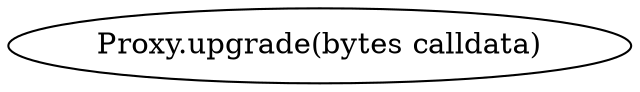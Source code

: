 digraph "" {
	graph [bb="0,0,253.75,36"];
	node [label="\N"];
	"Proxy.upgrade(bytes calldata)"	 [height=0.5,
		pos="126.87,18",
		width=3.5243];
}
digraph "" {
	graph [bb="0,0,253.75,36"];
	node [label="\N"];
	"Proxy.upgrade(bytes calldata)"	 [height=0.5,
		pos="126.87,18",
		width=3.5243];
}
digraph "" {
	graph [bb="0,0,253.75,36"];
	node [label="\N"];
	"Proxy.upgrade(bytes calldata)"	 [height=0.5,
		pos="126.87,18",
		width=3.5243];
}
